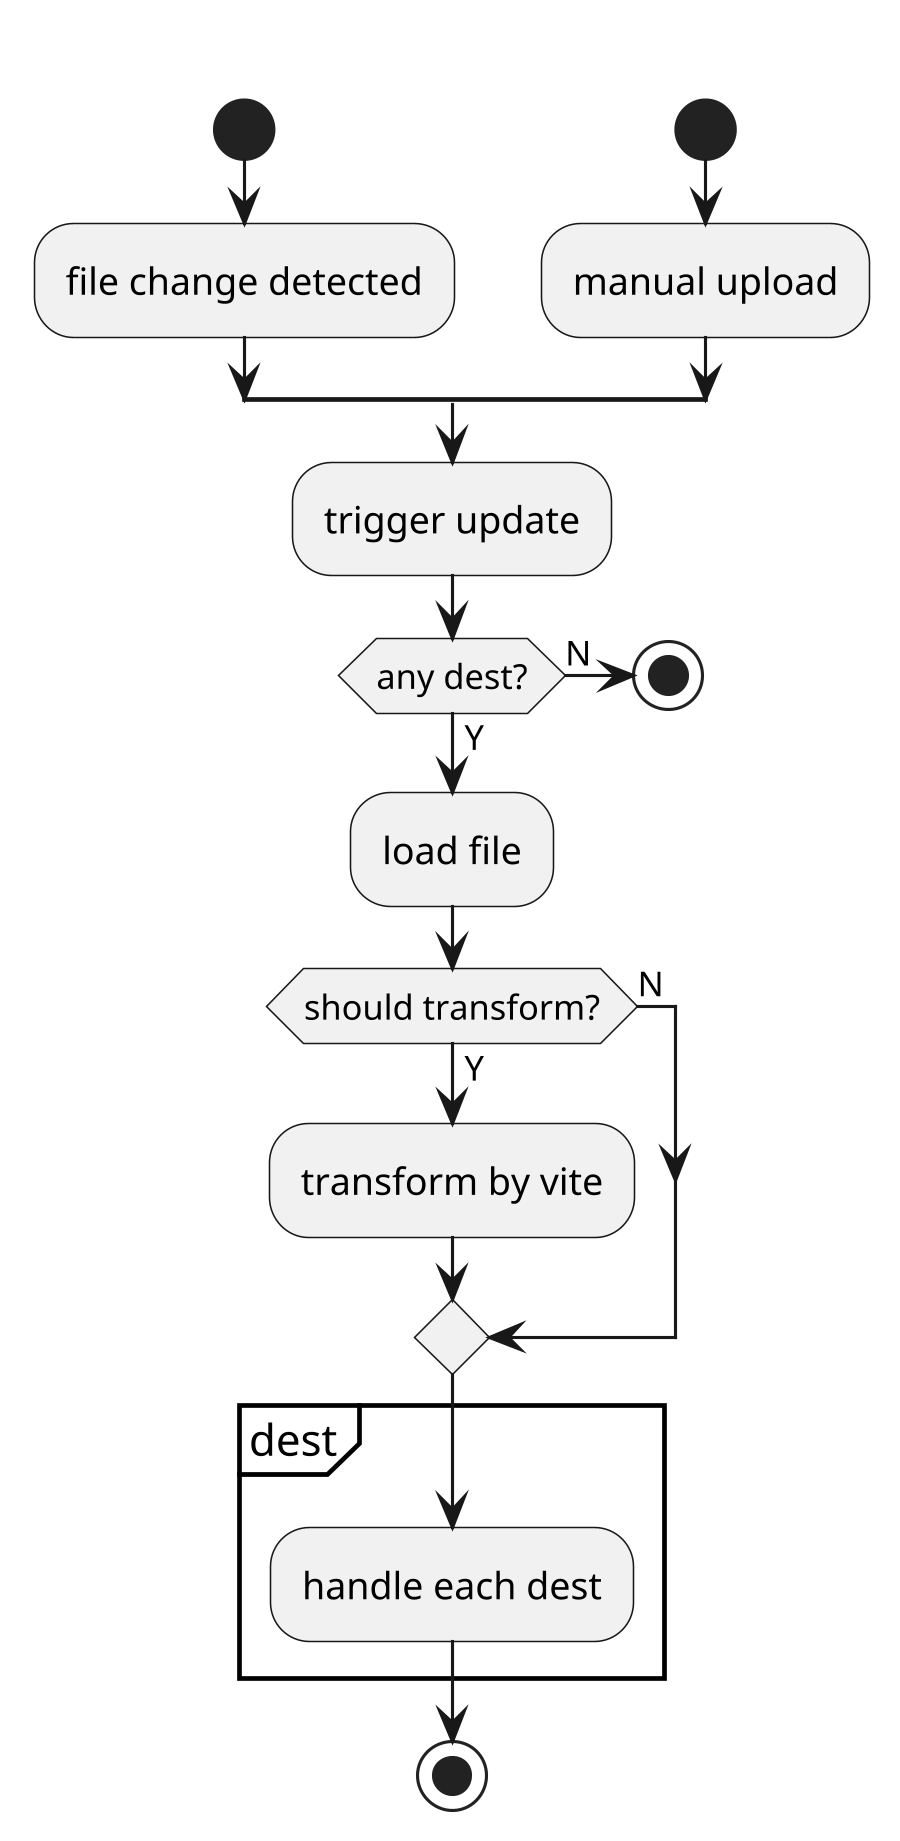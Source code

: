 @startuml transform
skinparam dpi 300
skinparam defaultFontName Sarasa Fixed SC
skinparam DefaultMonospacedFontName Sarasa Fixed SC

split
-[hidden]->
start
:file change detected;
split again
-[hidden]->
start
:manual upload;
end split

:trigger update;

if(any dest?) then (Y)
:load file;
else (N)
stop
endif

if(should transform?) then (Y)
:transform by vite;
else (N)
endif

partition dest {
:handle each dest;
}

stop

@enduml
